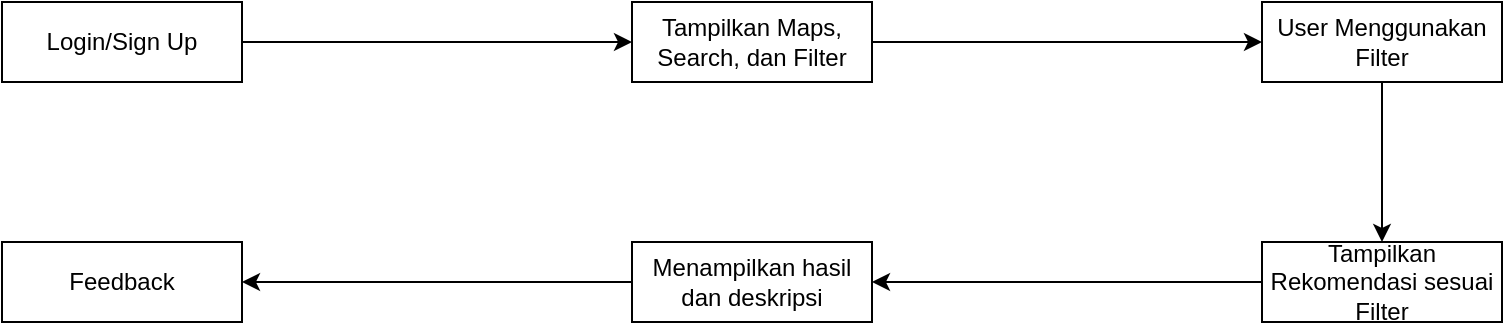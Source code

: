 <mxfile version="24.8.6">
  <diagram name="Page-1" id="obR7InAioViAY5a6Cemj">
    <mxGraphModel dx="890" dy="467" grid="1" gridSize="10" guides="1" tooltips="1" connect="1" arrows="1" fold="1" page="1" pageScale="1" pageWidth="850" pageHeight="1100" math="0" shadow="0">
      <root>
        <mxCell id="0" />
        <mxCell id="1" parent="0" />
        <mxCell id="BLlyZEF7dsA4Js2Hv3YO-8" style="edgeStyle=orthogonalEdgeStyle;rounded=0;orthogonalLoop=1;jettySize=auto;html=1;exitX=1;exitY=0.5;exitDx=0;exitDy=0;entryX=0;entryY=0.5;entryDx=0;entryDy=0;" edge="1" parent="1" source="BLlyZEF7dsA4Js2Hv3YO-1" target="BLlyZEF7dsA4Js2Hv3YO-4">
          <mxGeometry relative="1" as="geometry" />
        </mxCell>
        <mxCell id="BLlyZEF7dsA4Js2Hv3YO-1" value="Login/Sign Up" style="rounded=0;whiteSpace=wrap;html=1;" vertex="1" parent="1">
          <mxGeometry x="50" y="40" width="120" height="40" as="geometry" />
        </mxCell>
        <mxCell id="BLlyZEF7dsA4Js2Hv3YO-2" value="Feedback" style="rounded=0;whiteSpace=wrap;html=1;" vertex="1" parent="1">
          <mxGeometry x="50" y="160" width="120" height="40" as="geometry" />
        </mxCell>
        <mxCell id="BLlyZEF7dsA4Js2Hv3YO-10" style="edgeStyle=orthogonalEdgeStyle;rounded=0;orthogonalLoop=1;jettySize=auto;html=1;exitX=0.5;exitY=1;exitDx=0;exitDy=0;entryX=0.5;entryY=0;entryDx=0;entryDy=0;" edge="1" parent="1" source="BLlyZEF7dsA4Js2Hv3YO-3" target="BLlyZEF7dsA4Js2Hv3YO-5">
          <mxGeometry relative="1" as="geometry" />
        </mxCell>
        <mxCell id="BLlyZEF7dsA4Js2Hv3YO-3" value="User Menggunakan Filter" style="rounded=0;whiteSpace=wrap;html=1;" vertex="1" parent="1">
          <mxGeometry x="680" y="40" width="120" height="40" as="geometry" />
        </mxCell>
        <mxCell id="BLlyZEF7dsA4Js2Hv3YO-9" style="edgeStyle=orthogonalEdgeStyle;rounded=0;orthogonalLoop=1;jettySize=auto;html=1;exitX=1;exitY=0.5;exitDx=0;exitDy=0;entryX=0;entryY=0.5;entryDx=0;entryDy=0;" edge="1" parent="1" source="BLlyZEF7dsA4Js2Hv3YO-4" target="BLlyZEF7dsA4Js2Hv3YO-3">
          <mxGeometry relative="1" as="geometry" />
        </mxCell>
        <mxCell id="BLlyZEF7dsA4Js2Hv3YO-4" value="Tampilkan Maps, Search, dan Filter" style="rounded=0;whiteSpace=wrap;html=1;" vertex="1" parent="1">
          <mxGeometry x="365" y="40" width="120" height="40" as="geometry" />
        </mxCell>
        <mxCell id="BLlyZEF7dsA4Js2Hv3YO-11" style="edgeStyle=orthogonalEdgeStyle;rounded=0;orthogonalLoop=1;jettySize=auto;html=1;exitX=0;exitY=0.5;exitDx=0;exitDy=0;entryX=1;entryY=0.5;entryDx=0;entryDy=0;" edge="1" parent="1" source="BLlyZEF7dsA4Js2Hv3YO-5" target="BLlyZEF7dsA4Js2Hv3YO-6">
          <mxGeometry relative="1" as="geometry" />
        </mxCell>
        <mxCell id="BLlyZEF7dsA4Js2Hv3YO-5" value="Tampilkan Rekomendasi sesuai Filter" style="rounded=0;whiteSpace=wrap;html=1;" vertex="1" parent="1">
          <mxGeometry x="680" y="160" width="120" height="40" as="geometry" />
        </mxCell>
        <mxCell id="BLlyZEF7dsA4Js2Hv3YO-12" style="edgeStyle=orthogonalEdgeStyle;rounded=0;orthogonalLoop=1;jettySize=auto;html=1;exitX=0;exitY=0.5;exitDx=0;exitDy=0;entryX=1;entryY=0.5;entryDx=0;entryDy=0;" edge="1" parent="1" source="BLlyZEF7dsA4Js2Hv3YO-6" target="BLlyZEF7dsA4Js2Hv3YO-2">
          <mxGeometry relative="1" as="geometry" />
        </mxCell>
        <mxCell id="BLlyZEF7dsA4Js2Hv3YO-6" value="Menampilkan hasil dan deskripsi" style="rounded=0;whiteSpace=wrap;html=1;" vertex="1" parent="1">
          <mxGeometry x="365" y="160" width="120" height="40" as="geometry" />
        </mxCell>
      </root>
    </mxGraphModel>
  </diagram>
</mxfile>
